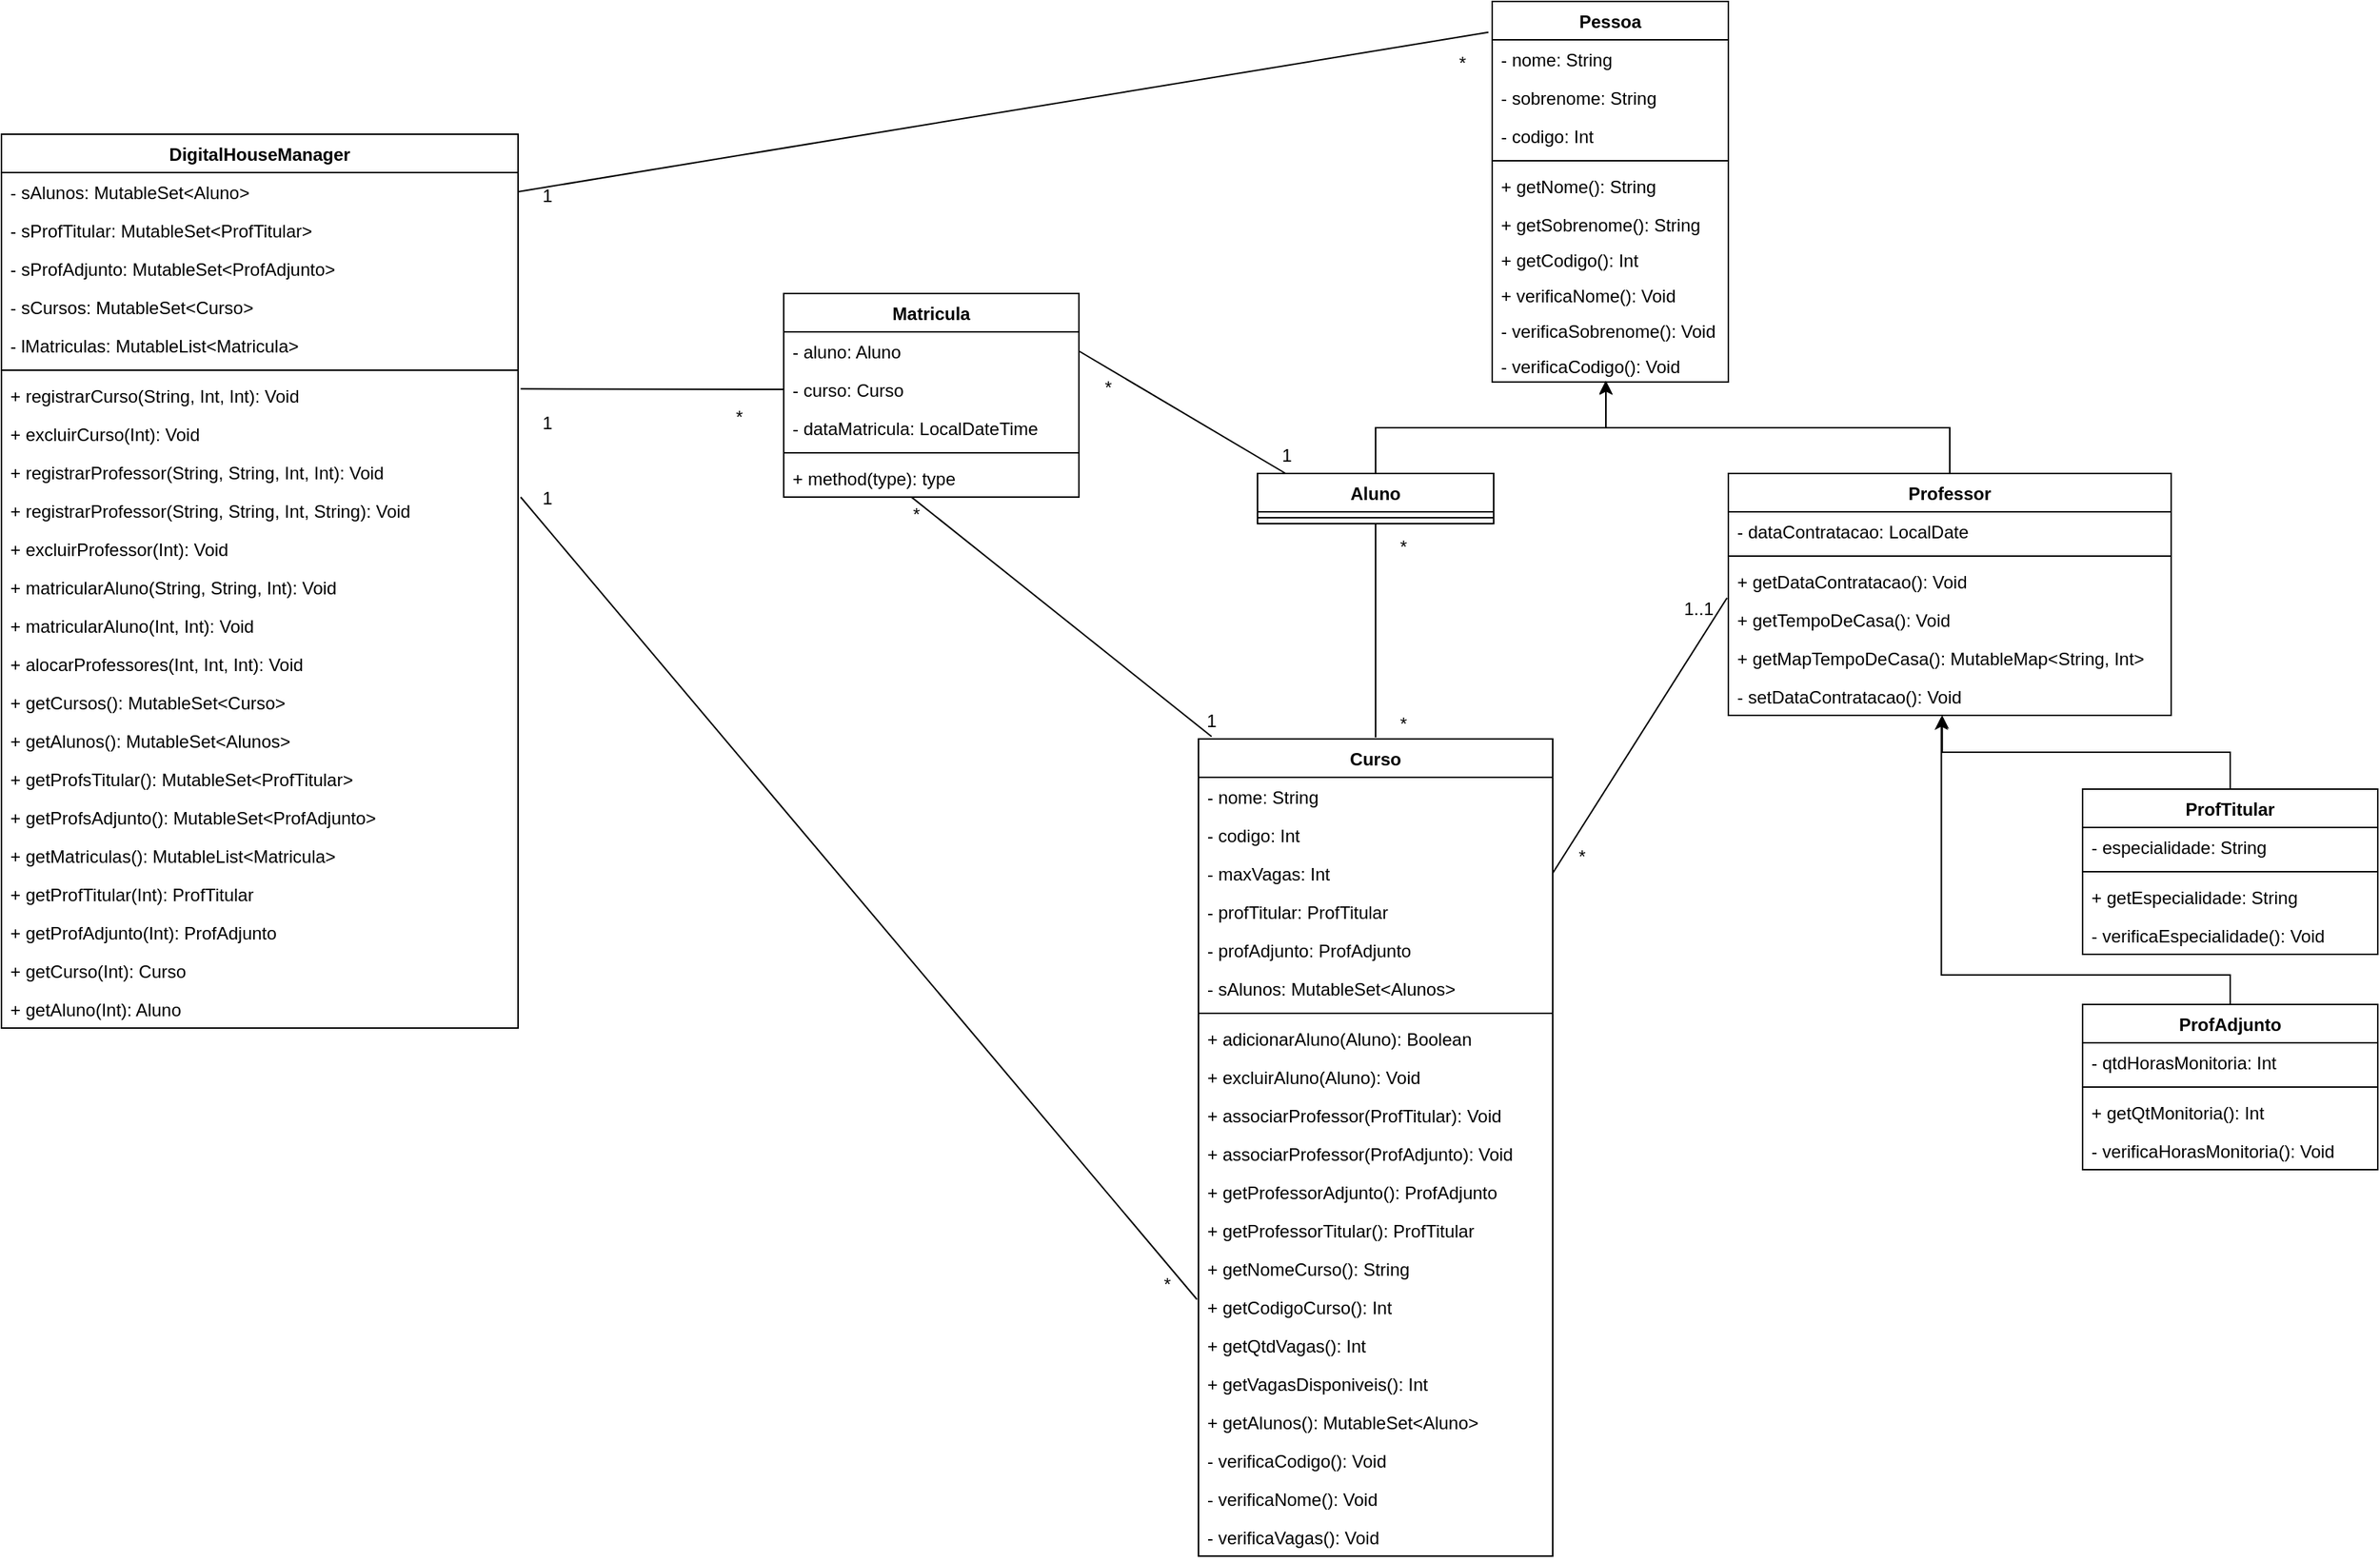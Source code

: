 <mxfile version="13.7.3" type="device"><diagram id="iJ1ZRtwygXWHh9lDcqvw" name="Página-1"><mxGraphModel dx="1955" dy="2136" grid="1" gridSize="10" guides="1" tooltips="1" connect="1" arrows="1" fold="1" page="1" pageScale="1" pageWidth="827" pageHeight="1169" math="0" shadow="0"><root><mxCell id="0"/><mxCell id="1" parent="0"/><mxCell id="MDvrysRqQLy-mHoYkpY6-80" style="edgeStyle=orthogonalEdgeStyle;rounded=0;orthogonalLoop=1;jettySize=auto;html=1;entryX=0.481;entryY=0.958;entryDx=0;entryDy=0;entryPerimeter=0;" edge="1" parent="1" source="MDvrysRqQLy-mHoYkpY6-2" target="MDvrysRqQLy-mHoYkpY6-77"><mxGeometry relative="1" as="geometry"/></mxCell><mxCell id="MDvrysRqQLy-mHoYkpY6-37" value="Pessoa" style="swimlane;fontStyle=1;align=center;verticalAlign=top;childLayout=stackLayout;horizontal=1;startSize=26;horizontalStack=0;resizeParent=1;resizeParentMax=0;resizeLast=0;collapsible=1;marginBottom=0;" vertex="1" parent="1"><mxGeometry x="1400" y="-800" width="160" height="258" as="geometry"/></mxCell><mxCell id="MDvrysRqQLy-mHoYkpY6-38" value="- nome: String" style="text;strokeColor=none;fillColor=none;align=left;verticalAlign=top;spacingLeft=4;spacingRight=4;overflow=hidden;rotatable=0;points=[[0,0.5],[1,0.5]];portConstraint=eastwest;" vertex="1" parent="MDvrysRqQLy-mHoYkpY6-37"><mxGeometry y="26" width="160" height="26" as="geometry"/></mxCell><mxCell id="MDvrysRqQLy-mHoYkpY6-39" value="- sobrenome: String" style="text;strokeColor=none;fillColor=none;align=left;verticalAlign=top;spacingLeft=4;spacingRight=4;overflow=hidden;rotatable=0;points=[[0,0.5],[1,0.5]];portConstraint=eastwest;" vertex="1" parent="MDvrysRqQLy-mHoYkpY6-37"><mxGeometry y="52" width="160" height="26" as="geometry"/></mxCell><mxCell id="MDvrysRqQLy-mHoYkpY6-40" value="- codigo: Int" style="text;strokeColor=none;fillColor=none;align=left;verticalAlign=top;spacingLeft=4;spacingRight=4;overflow=hidden;rotatable=0;points=[[0,0.5],[1,0.5]];portConstraint=eastwest;" vertex="1" parent="MDvrysRqQLy-mHoYkpY6-37"><mxGeometry y="78" width="160" height="26" as="geometry"/></mxCell><mxCell id="MDvrysRqQLy-mHoYkpY6-41" value="" style="line;strokeWidth=1;fillColor=none;align=left;verticalAlign=middle;spacingTop=-1;spacingLeft=3;spacingRight=3;rotatable=0;labelPosition=right;points=[];portConstraint=eastwest;" vertex="1" parent="MDvrysRqQLy-mHoYkpY6-37"><mxGeometry y="104" width="160" height="8" as="geometry"/></mxCell><mxCell id="MDvrysRqQLy-mHoYkpY6-42" value="+ getNome(): String" style="text;strokeColor=none;fillColor=none;align=left;verticalAlign=top;spacingLeft=4;spacingRight=4;overflow=hidden;rotatable=0;points=[[0,0.5],[1,0.5]];portConstraint=eastwest;" vertex="1" parent="MDvrysRqQLy-mHoYkpY6-37"><mxGeometry y="112" width="160" height="26" as="geometry"/></mxCell><mxCell id="MDvrysRqQLy-mHoYkpY6-43" value="+ getSobrenome(): String" style="text;strokeColor=none;fillColor=none;align=left;verticalAlign=top;spacingLeft=4;spacingRight=4;overflow=hidden;rotatable=0;points=[[0,0.5],[1,0.5]];portConstraint=eastwest;" vertex="1" parent="MDvrysRqQLy-mHoYkpY6-37"><mxGeometry y="138" width="160" height="24" as="geometry"/></mxCell><mxCell id="MDvrysRqQLy-mHoYkpY6-44" value="+ getCodigo(): Int" style="text;strokeColor=none;fillColor=none;align=left;verticalAlign=top;spacingLeft=4;spacingRight=4;overflow=hidden;rotatable=0;points=[[0,0.5],[1,0.5]];portConstraint=eastwest;" vertex="1" parent="MDvrysRqQLy-mHoYkpY6-37"><mxGeometry y="162" width="160" height="24" as="geometry"/></mxCell><mxCell id="MDvrysRqQLy-mHoYkpY6-75" value="+ verificaNome(): Void" style="text;strokeColor=none;fillColor=none;align=left;verticalAlign=top;spacingLeft=4;spacingRight=4;overflow=hidden;rotatable=0;points=[[0,0.5],[1,0.5]];portConstraint=eastwest;" vertex="1" parent="MDvrysRqQLy-mHoYkpY6-37"><mxGeometry y="186" width="160" height="24" as="geometry"/></mxCell><mxCell id="MDvrysRqQLy-mHoYkpY6-76" value="- verificaSobrenome(): Void" style="text;strokeColor=none;fillColor=none;align=left;verticalAlign=top;spacingLeft=4;spacingRight=4;overflow=hidden;rotatable=0;points=[[0,0.5],[1,0.5]];portConstraint=eastwest;" vertex="1" parent="MDvrysRqQLy-mHoYkpY6-37"><mxGeometry y="210" width="160" height="24" as="geometry"/></mxCell><mxCell id="MDvrysRqQLy-mHoYkpY6-77" value="- verificaCodigo(): Void" style="text;strokeColor=none;fillColor=none;align=left;verticalAlign=top;spacingLeft=4;spacingRight=4;overflow=hidden;rotatable=0;points=[[0,0.5],[1,0.5]];portConstraint=eastwest;" vertex="1" parent="MDvrysRqQLy-mHoYkpY6-37"><mxGeometry y="234" width="160" height="24" as="geometry"/></mxCell><mxCell id="MDvrysRqQLy-mHoYkpY6-2" value="Aluno" style="swimlane;fontStyle=1;align=center;verticalAlign=top;childLayout=stackLayout;horizontal=1;startSize=26;horizontalStack=0;resizeParent=1;resizeParentMax=0;resizeLast=0;collapsible=1;marginBottom=0;" vertex="1" parent="1"><mxGeometry x="1241" y="-480" width="160" height="34" as="geometry"/></mxCell><mxCell id="MDvrysRqQLy-mHoYkpY6-4" value="" style="line;strokeWidth=1;fillColor=none;align=left;verticalAlign=middle;spacingTop=-1;spacingLeft=3;spacingRight=3;rotatable=0;labelPosition=right;points=[];portConstraint=eastwest;" vertex="1" parent="MDvrysRqQLy-mHoYkpY6-2"><mxGeometry y="26" width="160" height="8" as="geometry"/></mxCell><mxCell id="MDvrysRqQLy-mHoYkpY6-86" style="edgeStyle=orthogonalEdgeStyle;rounded=0;orthogonalLoop=1;jettySize=auto;html=1;entryX=0.482;entryY=0.984;entryDx=0;entryDy=0;entryPerimeter=0;" edge="1" parent="1" source="MDvrysRqQLy-mHoYkpY6-7" target="MDvrysRqQLy-mHoYkpY6-77"><mxGeometry relative="1" as="geometry"/></mxCell><mxCell id="MDvrysRqQLy-mHoYkpY6-7" value="Professor" style="swimlane;fontStyle=1;align=center;verticalAlign=top;childLayout=stackLayout;horizontal=1;startSize=26;horizontalStack=0;resizeParent=1;resizeParentMax=0;resizeLast=0;collapsible=1;marginBottom=0;" vertex="1" parent="1"><mxGeometry x="1560" y="-480" width="300" height="164" as="geometry"/></mxCell><mxCell id="MDvrysRqQLy-mHoYkpY6-8" value="- dataContratacao: LocalDate" style="text;strokeColor=none;fillColor=none;align=left;verticalAlign=top;spacingLeft=4;spacingRight=4;overflow=hidden;rotatable=0;points=[[0,0.5],[1,0.5]];portConstraint=eastwest;" vertex="1" parent="MDvrysRqQLy-mHoYkpY6-7"><mxGeometry y="26" width="300" height="26" as="geometry"/></mxCell><mxCell id="MDvrysRqQLy-mHoYkpY6-9" value="" style="line;strokeWidth=1;fillColor=none;align=left;verticalAlign=middle;spacingTop=-1;spacingLeft=3;spacingRight=3;rotatable=0;labelPosition=right;points=[];portConstraint=eastwest;" vertex="1" parent="MDvrysRqQLy-mHoYkpY6-7"><mxGeometry y="52" width="300" height="8" as="geometry"/></mxCell><mxCell id="MDvrysRqQLy-mHoYkpY6-10" value="+ getDataContratacao(): Void" style="text;strokeColor=none;fillColor=none;align=left;verticalAlign=top;spacingLeft=4;spacingRight=4;overflow=hidden;rotatable=0;points=[[0,0.5],[1,0.5]];portConstraint=eastwest;" vertex="1" parent="MDvrysRqQLy-mHoYkpY6-7"><mxGeometry y="60" width="300" height="26" as="geometry"/></mxCell><mxCell id="MDvrysRqQLy-mHoYkpY6-83" value="+ getTempoDeCasa(): Void" style="text;strokeColor=none;fillColor=none;align=left;verticalAlign=top;spacingLeft=4;spacingRight=4;overflow=hidden;rotatable=0;points=[[0,0.5],[1,0.5]];portConstraint=eastwest;" vertex="1" parent="MDvrysRqQLy-mHoYkpY6-7"><mxGeometry y="86" width="300" height="26" as="geometry"/></mxCell><mxCell id="MDvrysRqQLy-mHoYkpY6-84" value="+ getMapTempoDeCasa(): MutableMap&lt;String, Int&gt;" style="text;strokeColor=none;fillColor=none;align=left;verticalAlign=top;spacingLeft=4;spacingRight=4;overflow=hidden;rotatable=0;points=[[0,0.5],[1,0.5]];portConstraint=eastwest;" vertex="1" parent="MDvrysRqQLy-mHoYkpY6-7"><mxGeometry y="112" width="300" height="26" as="geometry"/></mxCell><mxCell id="MDvrysRqQLy-mHoYkpY6-85" value="- setDataContratacao(): Void" style="text;strokeColor=none;fillColor=none;align=left;verticalAlign=top;spacingLeft=4;spacingRight=4;overflow=hidden;rotatable=0;points=[[0,0.5],[1,0.5]];portConstraint=eastwest;" vertex="1" parent="MDvrysRqQLy-mHoYkpY6-7"><mxGeometry y="138" width="300" height="26" as="geometry"/></mxCell><mxCell id="MDvrysRqQLy-mHoYkpY6-92" style="edgeStyle=orthogonalEdgeStyle;rounded=0;orthogonalLoop=1;jettySize=auto;html=1;entryX=0.483;entryY=1;entryDx=0;entryDy=0;entryPerimeter=0;" edge="1" parent="1" source="MDvrysRqQLy-mHoYkpY6-87" target="MDvrysRqQLy-mHoYkpY6-85"><mxGeometry relative="1" as="geometry"/></mxCell><mxCell id="MDvrysRqQLy-mHoYkpY6-87" value="ProfTitular" style="swimlane;fontStyle=1;align=center;verticalAlign=top;childLayout=stackLayout;horizontal=1;startSize=26;horizontalStack=0;resizeParent=1;resizeParentMax=0;resizeLast=0;collapsible=1;marginBottom=0;" vertex="1" parent="1"><mxGeometry x="1800" y="-266" width="200" height="112" as="geometry"/></mxCell><mxCell id="MDvrysRqQLy-mHoYkpY6-88" value="- especialidade: String" style="text;strokeColor=none;fillColor=none;align=left;verticalAlign=top;spacingLeft=4;spacingRight=4;overflow=hidden;rotatable=0;points=[[0,0.5],[1,0.5]];portConstraint=eastwest;" vertex="1" parent="MDvrysRqQLy-mHoYkpY6-87"><mxGeometry y="26" width="200" height="26" as="geometry"/></mxCell><mxCell id="MDvrysRqQLy-mHoYkpY6-89" value="" style="line;strokeWidth=1;fillColor=none;align=left;verticalAlign=middle;spacingTop=-1;spacingLeft=3;spacingRight=3;rotatable=0;labelPosition=right;points=[];portConstraint=eastwest;" vertex="1" parent="MDvrysRqQLy-mHoYkpY6-87"><mxGeometry y="52" width="200" height="8" as="geometry"/></mxCell><mxCell id="MDvrysRqQLy-mHoYkpY6-90" value="+ getEspecialidade: String" style="text;strokeColor=none;fillColor=none;align=left;verticalAlign=top;spacingLeft=4;spacingRight=4;overflow=hidden;rotatable=0;points=[[0,0.5],[1,0.5]];portConstraint=eastwest;" vertex="1" parent="MDvrysRqQLy-mHoYkpY6-87"><mxGeometry y="60" width="200" height="26" as="geometry"/></mxCell><mxCell id="MDvrysRqQLy-mHoYkpY6-91" value="- verificaEspecialidade(): Void" style="text;strokeColor=none;fillColor=none;align=left;verticalAlign=top;spacingLeft=4;spacingRight=4;overflow=hidden;rotatable=0;points=[[0,0.5],[1,0.5]];portConstraint=eastwest;" vertex="1" parent="MDvrysRqQLy-mHoYkpY6-87"><mxGeometry y="86" width="200" height="26" as="geometry"/></mxCell><mxCell id="MDvrysRqQLy-mHoYkpY6-98" style="edgeStyle=orthogonalEdgeStyle;rounded=0;orthogonalLoop=1;jettySize=auto;html=1;entryX=0.481;entryY=1.027;entryDx=0;entryDy=0;entryPerimeter=0;" edge="1" parent="1" source="MDvrysRqQLy-mHoYkpY6-93" target="MDvrysRqQLy-mHoYkpY6-85"><mxGeometry relative="1" as="geometry"><Array as="points"><mxPoint x="1900" y="-140"/><mxPoint x="1704" y="-140"/></Array></mxGeometry></mxCell><mxCell id="MDvrysRqQLy-mHoYkpY6-93" value="ProfAdjunto" style="swimlane;fontStyle=1;align=center;verticalAlign=top;childLayout=stackLayout;horizontal=1;startSize=26;horizontalStack=0;resizeParent=1;resizeParentMax=0;resizeLast=0;collapsible=1;marginBottom=0;" vertex="1" parent="1"><mxGeometry x="1800" y="-120" width="200" height="112" as="geometry"/></mxCell><mxCell id="MDvrysRqQLy-mHoYkpY6-94" value="- qtdHorasMonitoria: Int" style="text;strokeColor=none;fillColor=none;align=left;verticalAlign=top;spacingLeft=4;spacingRight=4;overflow=hidden;rotatable=0;points=[[0,0.5],[1,0.5]];portConstraint=eastwest;" vertex="1" parent="MDvrysRqQLy-mHoYkpY6-93"><mxGeometry y="26" width="200" height="26" as="geometry"/></mxCell><mxCell id="MDvrysRqQLy-mHoYkpY6-95" value="" style="line;strokeWidth=1;fillColor=none;align=left;verticalAlign=middle;spacingTop=-1;spacingLeft=3;spacingRight=3;rotatable=0;labelPosition=right;points=[];portConstraint=eastwest;" vertex="1" parent="MDvrysRqQLy-mHoYkpY6-93"><mxGeometry y="52" width="200" height="8" as="geometry"/></mxCell><mxCell id="MDvrysRqQLy-mHoYkpY6-96" value="+ getQtMonitoria(): Int" style="text;strokeColor=none;fillColor=none;align=left;verticalAlign=top;spacingLeft=4;spacingRight=4;overflow=hidden;rotatable=0;points=[[0,0.5],[1,0.5]];portConstraint=eastwest;" vertex="1" parent="MDvrysRqQLy-mHoYkpY6-93"><mxGeometry y="60" width="200" height="26" as="geometry"/></mxCell><mxCell id="MDvrysRqQLy-mHoYkpY6-97" value="- verificaHorasMonitoria(): Void" style="text;strokeColor=none;fillColor=none;align=left;verticalAlign=top;spacingLeft=4;spacingRight=4;overflow=hidden;rotatable=0;points=[[0,0.5],[1,0.5]];portConstraint=eastwest;" vertex="1" parent="MDvrysRqQLy-mHoYkpY6-93"><mxGeometry y="86" width="200" height="26" as="geometry"/></mxCell><mxCell id="MDvrysRqQLy-mHoYkpY6-99" value="Curso" style="swimlane;fontStyle=1;align=center;verticalAlign=top;childLayout=stackLayout;horizontal=1;startSize=26;horizontalStack=0;resizeParent=1;resizeParentMax=0;resizeLast=0;collapsible=1;marginBottom=0;" vertex="1" parent="1"><mxGeometry x="1201" y="-300" width="240" height="554" as="geometry"/></mxCell><mxCell id="MDvrysRqQLy-mHoYkpY6-100" value="- nome: String" style="text;strokeColor=none;fillColor=none;align=left;verticalAlign=top;spacingLeft=4;spacingRight=4;overflow=hidden;rotatable=0;points=[[0,0.5],[1,0.5]];portConstraint=eastwest;" vertex="1" parent="MDvrysRqQLy-mHoYkpY6-99"><mxGeometry y="26" width="240" height="26" as="geometry"/></mxCell><mxCell id="MDvrysRqQLy-mHoYkpY6-103" value="- codigo: Int" style="text;strokeColor=none;fillColor=none;align=left;verticalAlign=top;spacingLeft=4;spacingRight=4;overflow=hidden;rotatable=0;points=[[0,0.5],[1,0.5]];portConstraint=eastwest;" vertex="1" parent="MDvrysRqQLy-mHoYkpY6-99"><mxGeometry y="52" width="240" height="26" as="geometry"/></mxCell><mxCell id="MDvrysRqQLy-mHoYkpY6-104" value="- maxVagas: Int" style="text;strokeColor=none;fillColor=none;align=left;verticalAlign=top;spacingLeft=4;spacingRight=4;overflow=hidden;rotatable=0;points=[[0,0.5],[1,0.5]];portConstraint=eastwest;" vertex="1" parent="MDvrysRqQLy-mHoYkpY6-99"><mxGeometry y="78" width="240" height="26" as="geometry"/></mxCell><mxCell id="MDvrysRqQLy-mHoYkpY6-105" value="- profTitular: ProfTitular" style="text;strokeColor=none;fillColor=none;align=left;verticalAlign=top;spacingLeft=4;spacingRight=4;overflow=hidden;rotatable=0;points=[[0,0.5],[1,0.5]];portConstraint=eastwest;" vertex="1" parent="MDvrysRqQLy-mHoYkpY6-99"><mxGeometry y="104" width="240" height="26" as="geometry"/></mxCell><mxCell id="MDvrysRqQLy-mHoYkpY6-106" value="- profAdjunto: ProfAdjunto" style="text;strokeColor=none;fillColor=none;align=left;verticalAlign=top;spacingLeft=4;spacingRight=4;overflow=hidden;rotatable=0;points=[[0,0.5],[1,0.5]];portConstraint=eastwest;" vertex="1" parent="MDvrysRqQLy-mHoYkpY6-99"><mxGeometry y="130" width="240" height="26" as="geometry"/></mxCell><mxCell id="MDvrysRqQLy-mHoYkpY6-107" value="- sAlunos: MutableSet&lt;Alunos&gt;" style="text;strokeColor=none;fillColor=none;align=left;verticalAlign=top;spacingLeft=4;spacingRight=4;overflow=hidden;rotatable=0;points=[[0,0.5],[1,0.5]];portConstraint=eastwest;" vertex="1" parent="MDvrysRqQLy-mHoYkpY6-99"><mxGeometry y="156" width="240" height="26" as="geometry"/></mxCell><mxCell id="MDvrysRqQLy-mHoYkpY6-101" value="" style="line;strokeWidth=1;fillColor=none;align=left;verticalAlign=middle;spacingTop=-1;spacingLeft=3;spacingRight=3;rotatable=0;labelPosition=right;points=[];portConstraint=eastwest;" vertex="1" parent="MDvrysRqQLy-mHoYkpY6-99"><mxGeometry y="182" width="240" height="8" as="geometry"/></mxCell><mxCell id="MDvrysRqQLy-mHoYkpY6-102" value="+ adicionarAluno(Aluno): Boolean" style="text;strokeColor=none;fillColor=none;align=left;verticalAlign=top;spacingLeft=4;spacingRight=4;overflow=hidden;rotatable=0;points=[[0,0.5],[1,0.5]];portConstraint=eastwest;" vertex="1" parent="MDvrysRqQLy-mHoYkpY6-99"><mxGeometry y="190" width="240" height="26" as="geometry"/></mxCell><mxCell id="MDvrysRqQLy-mHoYkpY6-108" value="+ excluirAluno(Aluno): Void" style="text;strokeColor=none;fillColor=none;align=left;verticalAlign=top;spacingLeft=4;spacingRight=4;overflow=hidden;rotatable=0;points=[[0,0.5],[1,0.5]];portConstraint=eastwest;" vertex="1" parent="MDvrysRqQLy-mHoYkpY6-99"><mxGeometry y="216" width="240" height="26" as="geometry"/></mxCell><mxCell id="MDvrysRqQLy-mHoYkpY6-109" value="+ associarProfessor(ProfTitular): Void" style="text;strokeColor=none;fillColor=none;align=left;verticalAlign=top;spacingLeft=4;spacingRight=4;overflow=hidden;rotatable=0;points=[[0,0.5],[1,0.5]];portConstraint=eastwest;" vertex="1" parent="MDvrysRqQLy-mHoYkpY6-99"><mxGeometry y="242" width="240" height="26" as="geometry"/></mxCell><mxCell id="MDvrysRqQLy-mHoYkpY6-112" value="+ associarProfessor(ProfAdjunto): Void" style="text;strokeColor=none;fillColor=none;align=left;verticalAlign=top;spacingLeft=4;spacingRight=4;overflow=hidden;rotatable=0;points=[[0,0.5],[1,0.5]];portConstraint=eastwest;" vertex="1" parent="MDvrysRqQLy-mHoYkpY6-99"><mxGeometry y="268" width="240" height="26" as="geometry"/></mxCell><mxCell id="MDvrysRqQLy-mHoYkpY6-110" value="+ getProfessorAdjunto(): ProfAdjunto" style="text;strokeColor=none;fillColor=none;align=left;verticalAlign=top;spacingLeft=4;spacingRight=4;overflow=hidden;rotatable=0;points=[[0,0.5],[1,0.5]];portConstraint=eastwest;" vertex="1" parent="MDvrysRqQLy-mHoYkpY6-99"><mxGeometry y="294" width="240" height="26" as="geometry"/></mxCell><mxCell id="MDvrysRqQLy-mHoYkpY6-113" value="+ getProfessorTitular(): ProfTitular" style="text;strokeColor=none;fillColor=none;align=left;verticalAlign=top;spacingLeft=4;spacingRight=4;overflow=hidden;rotatable=0;points=[[0,0.5],[1,0.5]];portConstraint=eastwest;" vertex="1" parent="MDvrysRqQLy-mHoYkpY6-99"><mxGeometry y="320" width="240" height="26" as="geometry"/></mxCell><mxCell id="MDvrysRqQLy-mHoYkpY6-111" value="+ getNomeCurso(): String" style="text;strokeColor=none;fillColor=none;align=left;verticalAlign=top;spacingLeft=4;spacingRight=4;overflow=hidden;rotatable=0;points=[[0,0.5],[1,0.5]];portConstraint=eastwest;" vertex="1" parent="MDvrysRqQLy-mHoYkpY6-99"><mxGeometry y="346" width="240" height="26" as="geometry"/></mxCell><mxCell id="MDvrysRqQLy-mHoYkpY6-114" value="+ getCodigoCurso(): Int" style="text;strokeColor=none;fillColor=none;align=left;verticalAlign=top;spacingLeft=4;spacingRight=4;overflow=hidden;rotatable=0;points=[[0,0.5],[1,0.5]];portConstraint=eastwest;" vertex="1" parent="MDvrysRqQLy-mHoYkpY6-99"><mxGeometry y="372" width="240" height="26" as="geometry"/></mxCell><mxCell id="MDvrysRqQLy-mHoYkpY6-115" value="+ getQtdVagas(): Int" style="text;strokeColor=none;fillColor=none;align=left;verticalAlign=top;spacingLeft=4;spacingRight=4;overflow=hidden;rotatable=0;points=[[0,0.5],[1,0.5]];portConstraint=eastwest;" vertex="1" parent="MDvrysRqQLy-mHoYkpY6-99"><mxGeometry y="398" width="240" height="26" as="geometry"/></mxCell><mxCell id="MDvrysRqQLy-mHoYkpY6-116" value="+ getVagasDisponiveis(): Int" style="text;strokeColor=none;fillColor=none;align=left;verticalAlign=top;spacingLeft=4;spacingRight=4;overflow=hidden;rotatable=0;points=[[0,0.5],[1,0.5]];portConstraint=eastwest;" vertex="1" parent="MDvrysRqQLy-mHoYkpY6-99"><mxGeometry y="424" width="240" height="26" as="geometry"/></mxCell><mxCell id="MDvrysRqQLy-mHoYkpY6-117" value="+ getAlunos(): MutableSet&lt;Aluno&gt;" style="text;strokeColor=none;fillColor=none;align=left;verticalAlign=top;spacingLeft=4;spacingRight=4;overflow=hidden;rotatable=0;points=[[0,0.5],[1,0.5]];portConstraint=eastwest;" vertex="1" parent="MDvrysRqQLy-mHoYkpY6-99"><mxGeometry y="450" width="240" height="26" as="geometry"/></mxCell><mxCell id="MDvrysRqQLy-mHoYkpY6-118" value="- verificaCodigo(): Void" style="text;strokeColor=none;fillColor=none;align=left;verticalAlign=top;spacingLeft=4;spacingRight=4;overflow=hidden;rotatable=0;points=[[0,0.5],[1,0.5]];portConstraint=eastwest;" vertex="1" parent="MDvrysRqQLy-mHoYkpY6-99"><mxGeometry y="476" width="240" height="26" as="geometry"/></mxCell><mxCell id="MDvrysRqQLy-mHoYkpY6-119" value="- verificaNome(): Void" style="text;strokeColor=none;fillColor=none;align=left;verticalAlign=top;spacingLeft=4;spacingRight=4;overflow=hidden;rotatable=0;points=[[0,0.5],[1,0.5]];portConstraint=eastwest;" vertex="1" parent="MDvrysRqQLy-mHoYkpY6-99"><mxGeometry y="502" width="240" height="26" as="geometry"/></mxCell><mxCell id="MDvrysRqQLy-mHoYkpY6-120" value="- verificaVagas(): Void" style="text;strokeColor=none;fillColor=none;align=left;verticalAlign=top;spacingLeft=4;spacingRight=4;overflow=hidden;rotatable=0;points=[[0,0.5],[1,0.5]];portConstraint=eastwest;" vertex="1" parent="MDvrysRqQLy-mHoYkpY6-99"><mxGeometry y="528" width="240" height="26" as="geometry"/></mxCell><mxCell id="MDvrysRqQLy-mHoYkpY6-121" value="" style="endArrow=none;html=1;entryX=0.5;entryY=1;entryDx=0;entryDy=0;" edge="1" parent="1" target="MDvrysRqQLy-mHoYkpY6-2"><mxGeometry width="50" height="50" relative="1" as="geometry"><mxPoint x="1321" y="-301" as="sourcePoint"/><mxPoint x="1330" y="-420" as="targetPoint"/></mxGeometry></mxCell><mxCell id="MDvrysRqQLy-mHoYkpY6-122" value="*" style="text;html=1;strokeColor=none;fillColor=none;align=center;verticalAlign=middle;whiteSpace=wrap;rounded=0;" vertex="1" parent="1"><mxGeometry x="1320" y="-440" width="40" height="20" as="geometry"/></mxCell><mxCell id="MDvrysRqQLy-mHoYkpY6-123" value="*" style="text;html=1;strokeColor=none;fillColor=none;align=center;verticalAlign=middle;whiteSpace=wrap;rounded=0;" vertex="1" parent="1"><mxGeometry x="1320" y="-320" width="40" height="20" as="geometry"/></mxCell><mxCell id="MDvrysRqQLy-mHoYkpY6-124" value="" style="endArrow=none;html=1;entryX=-0.003;entryY=-0.064;entryDx=0;entryDy=0;entryPerimeter=0;exitX=1;exitY=0.5;exitDx=0;exitDy=0;" edge="1" parent="1" source="MDvrysRqQLy-mHoYkpY6-104" target="MDvrysRqQLy-mHoYkpY6-83"><mxGeometry width="50" height="50" relative="1" as="geometry"><mxPoint x="1060" y="-380" as="sourcePoint"/><mxPoint x="1110" y="-430" as="targetPoint"/></mxGeometry></mxCell><mxCell id="MDvrysRqQLy-mHoYkpY6-125" value="*" style="text;html=1;strokeColor=none;fillColor=none;align=center;verticalAlign=middle;whiteSpace=wrap;rounded=0;" vertex="1" parent="1"><mxGeometry x="1441" y="-230" width="40" height="20" as="geometry"/></mxCell><mxCell id="MDvrysRqQLy-mHoYkpY6-126" value="1..1" style="text;html=1;strokeColor=none;fillColor=none;align=center;verticalAlign=middle;whiteSpace=wrap;rounded=0;" vertex="1" parent="1"><mxGeometry x="1520" y="-400" width="40" height="24" as="geometry"/></mxCell><mxCell id="MDvrysRqQLy-mHoYkpY6-127" value="" style="endArrow=none;html=1;entryX=-0.016;entryY=0.081;entryDx=0;entryDy=0;entryPerimeter=0;exitX=1;exitY=0.5;exitDx=0;exitDy=0;" edge="1" parent="1" source="MDvrysRqQLy-mHoYkpY6-46" target="MDvrysRqQLy-mHoYkpY6-37"><mxGeometry width="50" height="50" relative="1" as="geometry"><mxPoint x="1060" y="-570" as="sourcePoint"/><mxPoint x="1110" y="-620" as="targetPoint"/></mxGeometry></mxCell><mxCell id="MDvrysRqQLy-mHoYkpY6-128" value="*" style="text;html=1;strokeColor=none;fillColor=none;align=center;verticalAlign=middle;whiteSpace=wrap;rounded=0;" vertex="1" parent="1"><mxGeometry x="1360" y="-770" width="40" height="24" as="geometry"/></mxCell><mxCell id="MDvrysRqQLy-mHoYkpY6-129" value="1" style="text;html=1;strokeColor=none;fillColor=none;align=center;verticalAlign=middle;whiteSpace=wrap;rounded=0;" vertex="1" parent="1"><mxGeometry x="740" y="-680" width="40" height="24" as="geometry"/></mxCell><mxCell id="MDvrysRqQLy-mHoYkpY6-130" value="" style="endArrow=none;html=1;entryX=1.005;entryY=0.154;entryDx=0;entryDy=0;entryPerimeter=0;" edge="1" parent="1" target="MDvrysRqQLy-mHoYkpY6-55"><mxGeometry width="50" height="50" relative="1" as="geometry"><mxPoint x="1200" y="80" as="sourcePoint"/><mxPoint x="1110" y="-460" as="targetPoint"/></mxGeometry></mxCell><mxCell id="MDvrysRqQLy-mHoYkpY6-131" value="1" style="text;html=1;strokeColor=none;fillColor=none;align=center;verticalAlign=middle;whiteSpace=wrap;rounded=0;" vertex="1" parent="1"><mxGeometry x="740" y="-475" width="40" height="24" as="geometry"/></mxCell><mxCell id="MDvrysRqQLy-mHoYkpY6-132" value="*" style="text;html=1;strokeColor=none;fillColor=none;align=center;verticalAlign=middle;whiteSpace=wrap;rounded=0;" vertex="1" parent="1"><mxGeometry x="1160" y="60" width="40" height="20" as="geometry"/></mxCell><mxCell id="MDvrysRqQLy-mHoYkpY6-45" value="DigitalHouseManager" style="swimlane;fontStyle=1;align=center;verticalAlign=top;childLayout=stackLayout;horizontal=1;startSize=26;horizontalStack=0;resizeParent=1;resizeParentMax=0;resizeLast=0;collapsible=1;marginBottom=0;" vertex="1" parent="1"><mxGeometry x="390" y="-710" width="350" height="606" as="geometry"/></mxCell><mxCell id="MDvrysRqQLy-mHoYkpY6-46" value="- sAlunos: MutableSet&lt;Aluno&gt;" style="text;strokeColor=none;fillColor=none;align=left;verticalAlign=top;spacingLeft=4;spacingRight=4;overflow=hidden;rotatable=0;points=[[0,0.5],[1,0.5]];portConstraint=eastwest;" vertex="1" parent="MDvrysRqQLy-mHoYkpY6-45"><mxGeometry y="26" width="350" height="26" as="geometry"/></mxCell><mxCell id="MDvrysRqQLy-mHoYkpY6-49" value="- sProfTitular: MutableSet&lt;ProfTitular&gt;" style="text;strokeColor=none;fillColor=none;align=left;verticalAlign=top;spacingLeft=4;spacingRight=4;overflow=hidden;rotatable=0;points=[[0,0.5],[1,0.5]];portConstraint=eastwest;" vertex="1" parent="MDvrysRqQLy-mHoYkpY6-45"><mxGeometry y="52" width="350" height="26" as="geometry"/></mxCell><mxCell id="MDvrysRqQLy-mHoYkpY6-50" value="- sProfAdjunto: MutableSet&lt;ProfAdjunto&gt;" style="text;strokeColor=none;fillColor=none;align=left;verticalAlign=top;spacingLeft=4;spacingRight=4;overflow=hidden;rotatable=0;points=[[0,0.5],[1,0.5]];portConstraint=eastwest;" vertex="1" parent="MDvrysRqQLy-mHoYkpY6-45"><mxGeometry y="78" width="350" height="26" as="geometry"/></mxCell><mxCell id="MDvrysRqQLy-mHoYkpY6-51" value="- sCursos: MutableSet&lt;Curso&gt;" style="text;strokeColor=none;fillColor=none;align=left;verticalAlign=top;spacingLeft=4;spacingRight=4;overflow=hidden;rotatable=0;points=[[0,0.5],[1,0.5]];portConstraint=eastwest;" vertex="1" parent="MDvrysRqQLy-mHoYkpY6-45"><mxGeometry y="104" width="350" height="26" as="geometry"/></mxCell><mxCell id="MDvrysRqQLy-mHoYkpY6-52" value="- lMatriculas: MutableList&lt;Matricula&gt;" style="text;strokeColor=none;fillColor=none;align=left;verticalAlign=top;spacingLeft=4;spacingRight=4;overflow=hidden;rotatable=0;points=[[0,0.5],[1,0.5]];portConstraint=eastwest;" vertex="1" parent="MDvrysRqQLy-mHoYkpY6-45"><mxGeometry y="130" width="350" height="26" as="geometry"/></mxCell><mxCell id="MDvrysRqQLy-mHoYkpY6-47" value="" style="line;strokeWidth=1;fillColor=none;align=left;verticalAlign=middle;spacingTop=-1;spacingLeft=3;spacingRight=3;rotatable=0;labelPosition=right;points=[];portConstraint=eastwest;" vertex="1" parent="MDvrysRqQLy-mHoYkpY6-45"><mxGeometry y="156" width="350" height="8" as="geometry"/></mxCell><mxCell id="MDvrysRqQLy-mHoYkpY6-48" value="+ registrarCurso(String, Int, Int): Void" style="text;strokeColor=none;fillColor=none;align=left;verticalAlign=top;spacingLeft=4;spacingRight=4;overflow=hidden;rotatable=0;points=[[0,0.5],[1,0.5]];portConstraint=eastwest;" vertex="1" parent="MDvrysRqQLy-mHoYkpY6-45"><mxGeometry y="164" width="350" height="26" as="geometry"/></mxCell><mxCell id="MDvrysRqQLy-mHoYkpY6-53" value="+ excluirCurso(Int): Void" style="text;strokeColor=none;fillColor=none;align=left;verticalAlign=top;spacingLeft=4;spacingRight=4;overflow=hidden;rotatable=0;points=[[0,0.5],[1,0.5]];portConstraint=eastwest;" vertex="1" parent="MDvrysRqQLy-mHoYkpY6-45"><mxGeometry y="190" width="350" height="26" as="geometry"/></mxCell><mxCell id="MDvrysRqQLy-mHoYkpY6-54" value="+ registrarProfessor(String, String, Int, Int): Void" style="text;strokeColor=none;fillColor=none;align=left;verticalAlign=top;spacingLeft=4;spacingRight=4;overflow=hidden;rotatable=0;points=[[0,0.5],[1,0.5]];portConstraint=eastwest;" vertex="1" parent="MDvrysRqQLy-mHoYkpY6-45"><mxGeometry y="216" width="350" height="26" as="geometry"/></mxCell><mxCell id="MDvrysRqQLy-mHoYkpY6-55" value="+ registrarProfessor(String, String, Int, String): Void" style="text;strokeColor=none;fillColor=none;align=left;verticalAlign=top;spacingLeft=4;spacingRight=4;overflow=hidden;rotatable=0;points=[[0,0.5],[1,0.5]];portConstraint=eastwest;" vertex="1" parent="MDvrysRqQLy-mHoYkpY6-45"><mxGeometry y="242" width="350" height="26" as="geometry"/></mxCell><mxCell id="MDvrysRqQLy-mHoYkpY6-56" value="+ excluirProfessor(Int): Void" style="text;strokeColor=none;fillColor=none;align=left;verticalAlign=top;spacingLeft=4;spacingRight=4;overflow=hidden;rotatable=0;points=[[0,0.5],[1,0.5]];portConstraint=eastwest;" vertex="1" parent="MDvrysRqQLy-mHoYkpY6-45"><mxGeometry y="268" width="350" height="26" as="geometry"/></mxCell><mxCell id="MDvrysRqQLy-mHoYkpY6-57" value="+ matricularAluno(String, String, Int): Void" style="text;strokeColor=none;fillColor=none;align=left;verticalAlign=top;spacingLeft=4;spacingRight=4;overflow=hidden;rotatable=0;points=[[0,0.5],[1,0.5]];portConstraint=eastwest;" vertex="1" parent="MDvrysRqQLy-mHoYkpY6-45"><mxGeometry y="294" width="350" height="26" as="geometry"/></mxCell><mxCell id="MDvrysRqQLy-mHoYkpY6-58" value="+ matricularAluno(Int, Int): Void" style="text;strokeColor=none;fillColor=none;align=left;verticalAlign=top;spacingLeft=4;spacingRight=4;overflow=hidden;rotatable=0;points=[[0,0.5],[1,0.5]];portConstraint=eastwest;" vertex="1" parent="MDvrysRqQLy-mHoYkpY6-45"><mxGeometry y="320" width="350" height="26" as="geometry"/></mxCell><mxCell id="MDvrysRqQLy-mHoYkpY6-59" value="+ alocarProfessores(Int, Int, Int): Void" style="text;strokeColor=none;fillColor=none;align=left;verticalAlign=top;spacingLeft=4;spacingRight=4;overflow=hidden;rotatable=0;points=[[0,0.5],[1,0.5]];portConstraint=eastwest;" vertex="1" parent="MDvrysRqQLy-mHoYkpY6-45"><mxGeometry y="346" width="350" height="26" as="geometry"/></mxCell><mxCell id="MDvrysRqQLy-mHoYkpY6-60" value="+ getCursos(): MutableSet&lt;Curso&gt;" style="text;strokeColor=none;fillColor=none;align=left;verticalAlign=top;spacingLeft=4;spacingRight=4;overflow=hidden;rotatable=0;points=[[0,0.5],[1,0.5]];portConstraint=eastwest;" vertex="1" parent="MDvrysRqQLy-mHoYkpY6-45"><mxGeometry y="372" width="350" height="26" as="geometry"/></mxCell><mxCell id="MDvrysRqQLy-mHoYkpY6-61" value="+ getAlunos(): MutableSet&lt;Alunos&gt;" style="text;strokeColor=none;fillColor=none;align=left;verticalAlign=top;spacingLeft=4;spacingRight=4;overflow=hidden;rotatable=0;points=[[0,0.5],[1,0.5]];portConstraint=eastwest;" vertex="1" parent="MDvrysRqQLy-mHoYkpY6-45"><mxGeometry y="398" width="350" height="26" as="geometry"/></mxCell><mxCell id="MDvrysRqQLy-mHoYkpY6-62" value="+ getProfsTitular(): MutableSet&lt;ProfTitular&gt;" style="text;strokeColor=none;fillColor=none;align=left;verticalAlign=top;spacingLeft=4;spacingRight=4;overflow=hidden;rotatable=0;points=[[0,0.5],[1,0.5]];portConstraint=eastwest;" vertex="1" parent="MDvrysRqQLy-mHoYkpY6-45"><mxGeometry y="424" width="350" height="26" as="geometry"/></mxCell><mxCell id="MDvrysRqQLy-mHoYkpY6-63" value="+ getProfsAdjunto(): MutableSet&lt;ProfAdjunto&gt;" style="text;strokeColor=none;fillColor=none;align=left;verticalAlign=top;spacingLeft=4;spacingRight=4;overflow=hidden;rotatable=0;points=[[0,0.5],[1,0.5]];portConstraint=eastwest;" vertex="1" parent="MDvrysRqQLy-mHoYkpY6-45"><mxGeometry y="450" width="350" height="26" as="geometry"/></mxCell><mxCell id="MDvrysRqQLy-mHoYkpY6-64" value="+ getMatriculas(): MutableList&lt;Matricula&gt;" style="text;strokeColor=none;fillColor=none;align=left;verticalAlign=top;spacingLeft=4;spacingRight=4;overflow=hidden;rotatable=0;points=[[0,0.5],[1,0.5]];portConstraint=eastwest;" vertex="1" parent="MDvrysRqQLy-mHoYkpY6-45"><mxGeometry y="476" width="350" height="26" as="geometry"/></mxCell><mxCell id="MDvrysRqQLy-mHoYkpY6-65" value="+ getProfTitular(Int): ProfTitular" style="text;strokeColor=none;fillColor=none;align=left;verticalAlign=top;spacingLeft=4;spacingRight=4;overflow=hidden;rotatable=0;points=[[0,0.5],[1,0.5]];portConstraint=eastwest;" vertex="1" parent="MDvrysRqQLy-mHoYkpY6-45"><mxGeometry y="502" width="350" height="26" as="geometry"/></mxCell><mxCell id="MDvrysRqQLy-mHoYkpY6-66" value="+ getProfAdjunto(Int): ProfAdjunto" style="text;strokeColor=none;fillColor=none;align=left;verticalAlign=top;spacingLeft=4;spacingRight=4;overflow=hidden;rotatable=0;points=[[0,0.5],[1,0.5]];portConstraint=eastwest;" vertex="1" parent="MDvrysRqQLy-mHoYkpY6-45"><mxGeometry y="528" width="350" height="26" as="geometry"/></mxCell><mxCell id="MDvrysRqQLy-mHoYkpY6-67" value="+ getCurso(Int): Curso" style="text;strokeColor=none;fillColor=none;align=left;verticalAlign=top;spacingLeft=4;spacingRight=4;overflow=hidden;rotatable=0;points=[[0,0.5],[1,0.5]];portConstraint=eastwest;" vertex="1" parent="MDvrysRqQLy-mHoYkpY6-45"><mxGeometry y="554" width="350" height="26" as="geometry"/></mxCell><mxCell id="MDvrysRqQLy-mHoYkpY6-68" value="+ getAluno(Int): Aluno" style="text;strokeColor=none;fillColor=none;align=left;verticalAlign=top;spacingLeft=4;spacingRight=4;overflow=hidden;rotatable=0;points=[[0,0.5],[1,0.5]];portConstraint=eastwest;" vertex="1" parent="MDvrysRqQLy-mHoYkpY6-45"><mxGeometry y="580" width="350" height="26" as="geometry"/></mxCell><mxCell id="MDvrysRqQLy-mHoYkpY6-141" value="" style="endArrow=none;html=1;entryX=0.119;entryY=0;entryDx=0;entryDy=0;entryPerimeter=0;exitX=1;exitY=0.5;exitDx=0;exitDy=0;" edge="1" parent="1" source="MDvrysRqQLy-mHoYkpY6-136" target="MDvrysRqQLy-mHoYkpY6-2"><mxGeometry width="50" height="50" relative="1" as="geometry"><mxPoint x="1170" y="-560" as="sourcePoint"/><mxPoint x="1220" y="-610" as="targetPoint"/></mxGeometry></mxCell><mxCell id="MDvrysRqQLy-mHoYkpY6-142" value="1" style="text;html=1;strokeColor=none;fillColor=none;align=center;verticalAlign=middle;whiteSpace=wrap;rounded=0;" vertex="1" parent="1"><mxGeometry x="1241" y="-504" width="40" height="24" as="geometry"/></mxCell><mxCell id="MDvrysRqQLy-mHoYkpY6-143" value="*" style="text;html=1;strokeColor=none;fillColor=none;align=center;verticalAlign=middle;whiteSpace=wrap;rounded=0;" vertex="1" parent="1"><mxGeometry x="1120" y="-550" width="40" height="24" as="geometry"/></mxCell><mxCell id="MDvrysRqQLy-mHoYkpY6-145" value="" style="endArrow=none;html=1;exitX=0.037;exitY=-0.003;exitDx=0;exitDy=0;exitPerimeter=0;entryX=0.433;entryY=1.002;entryDx=0;entryDy=0;entryPerimeter=0;" edge="1" parent="1" source="MDvrysRqQLy-mHoYkpY6-99" target="MDvrysRqQLy-mHoYkpY6-138"><mxGeometry width="50" height="50" relative="1" as="geometry"><mxPoint x="1100" y="-350" as="sourcePoint"/><mxPoint x="1220" y="-440" as="targetPoint"/></mxGeometry></mxCell><mxCell id="MDvrysRqQLy-mHoYkpY6-146" value="1" style="text;html=1;strokeColor=none;fillColor=none;align=center;verticalAlign=middle;whiteSpace=wrap;rounded=0;" vertex="1" parent="1"><mxGeometry x="1190" y="-324" width="40" height="24" as="geometry"/></mxCell><mxCell id="MDvrysRqQLy-mHoYkpY6-147" value="*" style="text;html=1;strokeColor=none;fillColor=none;align=center;verticalAlign=middle;whiteSpace=wrap;rounded=0;" vertex="1" parent="1"><mxGeometry x="990" y="-464" width="40" height="24" as="geometry"/></mxCell><mxCell id="MDvrysRqQLy-mHoYkpY6-135" value="Matricula" style="swimlane;fontStyle=1;align=center;verticalAlign=top;childLayout=stackLayout;horizontal=1;startSize=26;horizontalStack=0;resizeParent=1;resizeParentMax=0;resizeLast=0;collapsible=1;marginBottom=0;" vertex="1" parent="1"><mxGeometry x="920" y="-602" width="200" height="138" as="geometry"/></mxCell><mxCell id="MDvrysRqQLy-mHoYkpY6-136" value="- aluno: Aluno" style="text;strokeColor=none;fillColor=none;align=left;verticalAlign=top;spacingLeft=4;spacingRight=4;overflow=hidden;rotatable=0;points=[[0,0.5],[1,0.5]];portConstraint=eastwest;" vertex="1" parent="MDvrysRqQLy-mHoYkpY6-135"><mxGeometry y="26" width="200" height="26" as="geometry"/></mxCell><mxCell id="MDvrysRqQLy-mHoYkpY6-139" value="- curso: Curso" style="text;strokeColor=none;fillColor=none;align=left;verticalAlign=top;spacingLeft=4;spacingRight=4;overflow=hidden;rotatable=0;points=[[0,0.5],[1,0.5]];portConstraint=eastwest;" vertex="1" parent="MDvrysRqQLy-mHoYkpY6-135"><mxGeometry y="52" width="200" height="26" as="geometry"/></mxCell><mxCell id="MDvrysRqQLy-mHoYkpY6-140" value="- dataMatricula: LocalDateTime" style="text;strokeColor=none;fillColor=none;align=left;verticalAlign=top;spacingLeft=4;spacingRight=4;overflow=hidden;rotatable=0;points=[[0,0.5],[1,0.5]];portConstraint=eastwest;" vertex="1" parent="MDvrysRqQLy-mHoYkpY6-135"><mxGeometry y="78" width="200" height="26" as="geometry"/></mxCell><mxCell id="MDvrysRqQLy-mHoYkpY6-137" value="" style="line;strokeWidth=1;fillColor=none;align=left;verticalAlign=middle;spacingTop=-1;spacingLeft=3;spacingRight=3;rotatable=0;labelPosition=right;points=[];portConstraint=eastwest;" vertex="1" parent="MDvrysRqQLy-mHoYkpY6-135"><mxGeometry y="104" width="200" height="8" as="geometry"/></mxCell><mxCell id="MDvrysRqQLy-mHoYkpY6-138" value="+ method(type): type" style="text;strokeColor=none;fillColor=none;align=left;verticalAlign=top;spacingLeft=4;spacingRight=4;overflow=hidden;rotatable=0;points=[[0,0.5],[1,0.5]];portConstraint=eastwest;" vertex="1" parent="MDvrysRqQLy-mHoYkpY6-135"><mxGeometry y="112" width="200" height="26" as="geometry"/></mxCell><mxCell id="MDvrysRqQLy-mHoYkpY6-148" value="" style="endArrow=none;html=1;exitX=1.005;exitY=0.332;exitDx=0;exitDy=0;exitPerimeter=0;entryX=0;entryY=0.5;entryDx=0;entryDy=0;" edge="1" parent="1" source="MDvrysRqQLy-mHoYkpY6-48" target="MDvrysRqQLy-mHoYkpY6-139"><mxGeometry width="50" height="50" relative="1" as="geometry"><mxPoint x="660" y="-470" as="sourcePoint"/><mxPoint x="910" y="-540" as="targetPoint"/></mxGeometry></mxCell><mxCell id="MDvrysRqQLy-mHoYkpY6-149" value="*" style="text;html=1;strokeColor=none;fillColor=none;align=center;verticalAlign=middle;whiteSpace=wrap;rounded=0;" vertex="1" parent="1"><mxGeometry x="870" y="-530" width="40" height="24" as="geometry"/></mxCell><mxCell id="MDvrysRqQLy-mHoYkpY6-152" value="1" style="text;html=1;strokeColor=none;fillColor=none;align=center;verticalAlign=middle;whiteSpace=wrap;rounded=0;" vertex="1" parent="1"><mxGeometry x="740" y="-526" width="40" height="24" as="geometry"/></mxCell></root></mxGraphModel></diagram></mxfile>